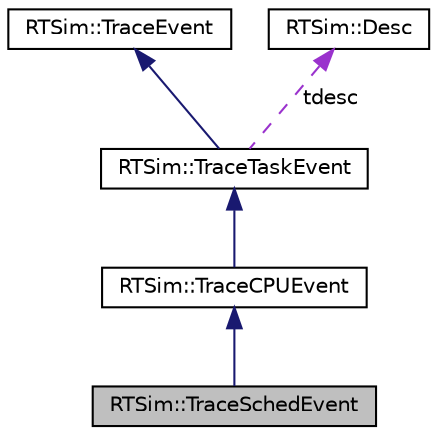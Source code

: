 digraph "RTSim::TraceSchedEvent"
{
  edge [fontname="Helvetica",fontsize="10",labelfontname="Helvetica",labelfontsize="10"];
  node [fontname="Helvetica",fontsize="10",shape=record];
  Node1 [label="RTSim::TraceSchedEvent",height=0.2,width=0.4,color="black", fillcolor="grey75", style="filled", fontcolor="black"];
  Node2 -> Node1 [dir="back",color="midnightblue",fontsize="10",style="solid",fontname="Helvetica"];
  Node2 [label="RTSim::TraceCPUEvent",height=0.2,width=0.4,color="black", fillcolor="white", style="filled",URL="$d9/d11/classRTSim_1_1TraceCPUEvent.html"];
  Node3 -> Node2 [dir="back",color="midnightblue",fontsize="10",style="solid",fontname="Helvetica"];
  Node3 [label="RTSim::TraceTaskEvent",height=0.2,width=0.4,color="black", fillcolor="white", style="filled",URL="$d0/d2f/classRTSim_1_1TraceTaskEvent.html"];
  Node4 -> Node3 [dir="back",color="midnightblue",fontsize="10",style="solid",fontname="Helvetica"];
  Node4 [label="RTSim::TraceEvent",height=0.2,width=0.4,color="black", fillcolor="white", style="filled",URL="$d2/df9/classRTSim_1_1TraceEvent.html"];
  Node5 -> Node3 [dir="back",color="darkorchid3",fontsize="10",style="dashed",label=" tdesc" ,fontname="Helvetica"];
  Node5 [label="RTSim::Desc",height=0.2,width=0.4,color="black", fillcolor="white", style="filled",URL="$d3/d9c/classRTSim_1_1Desc.html"];
}
